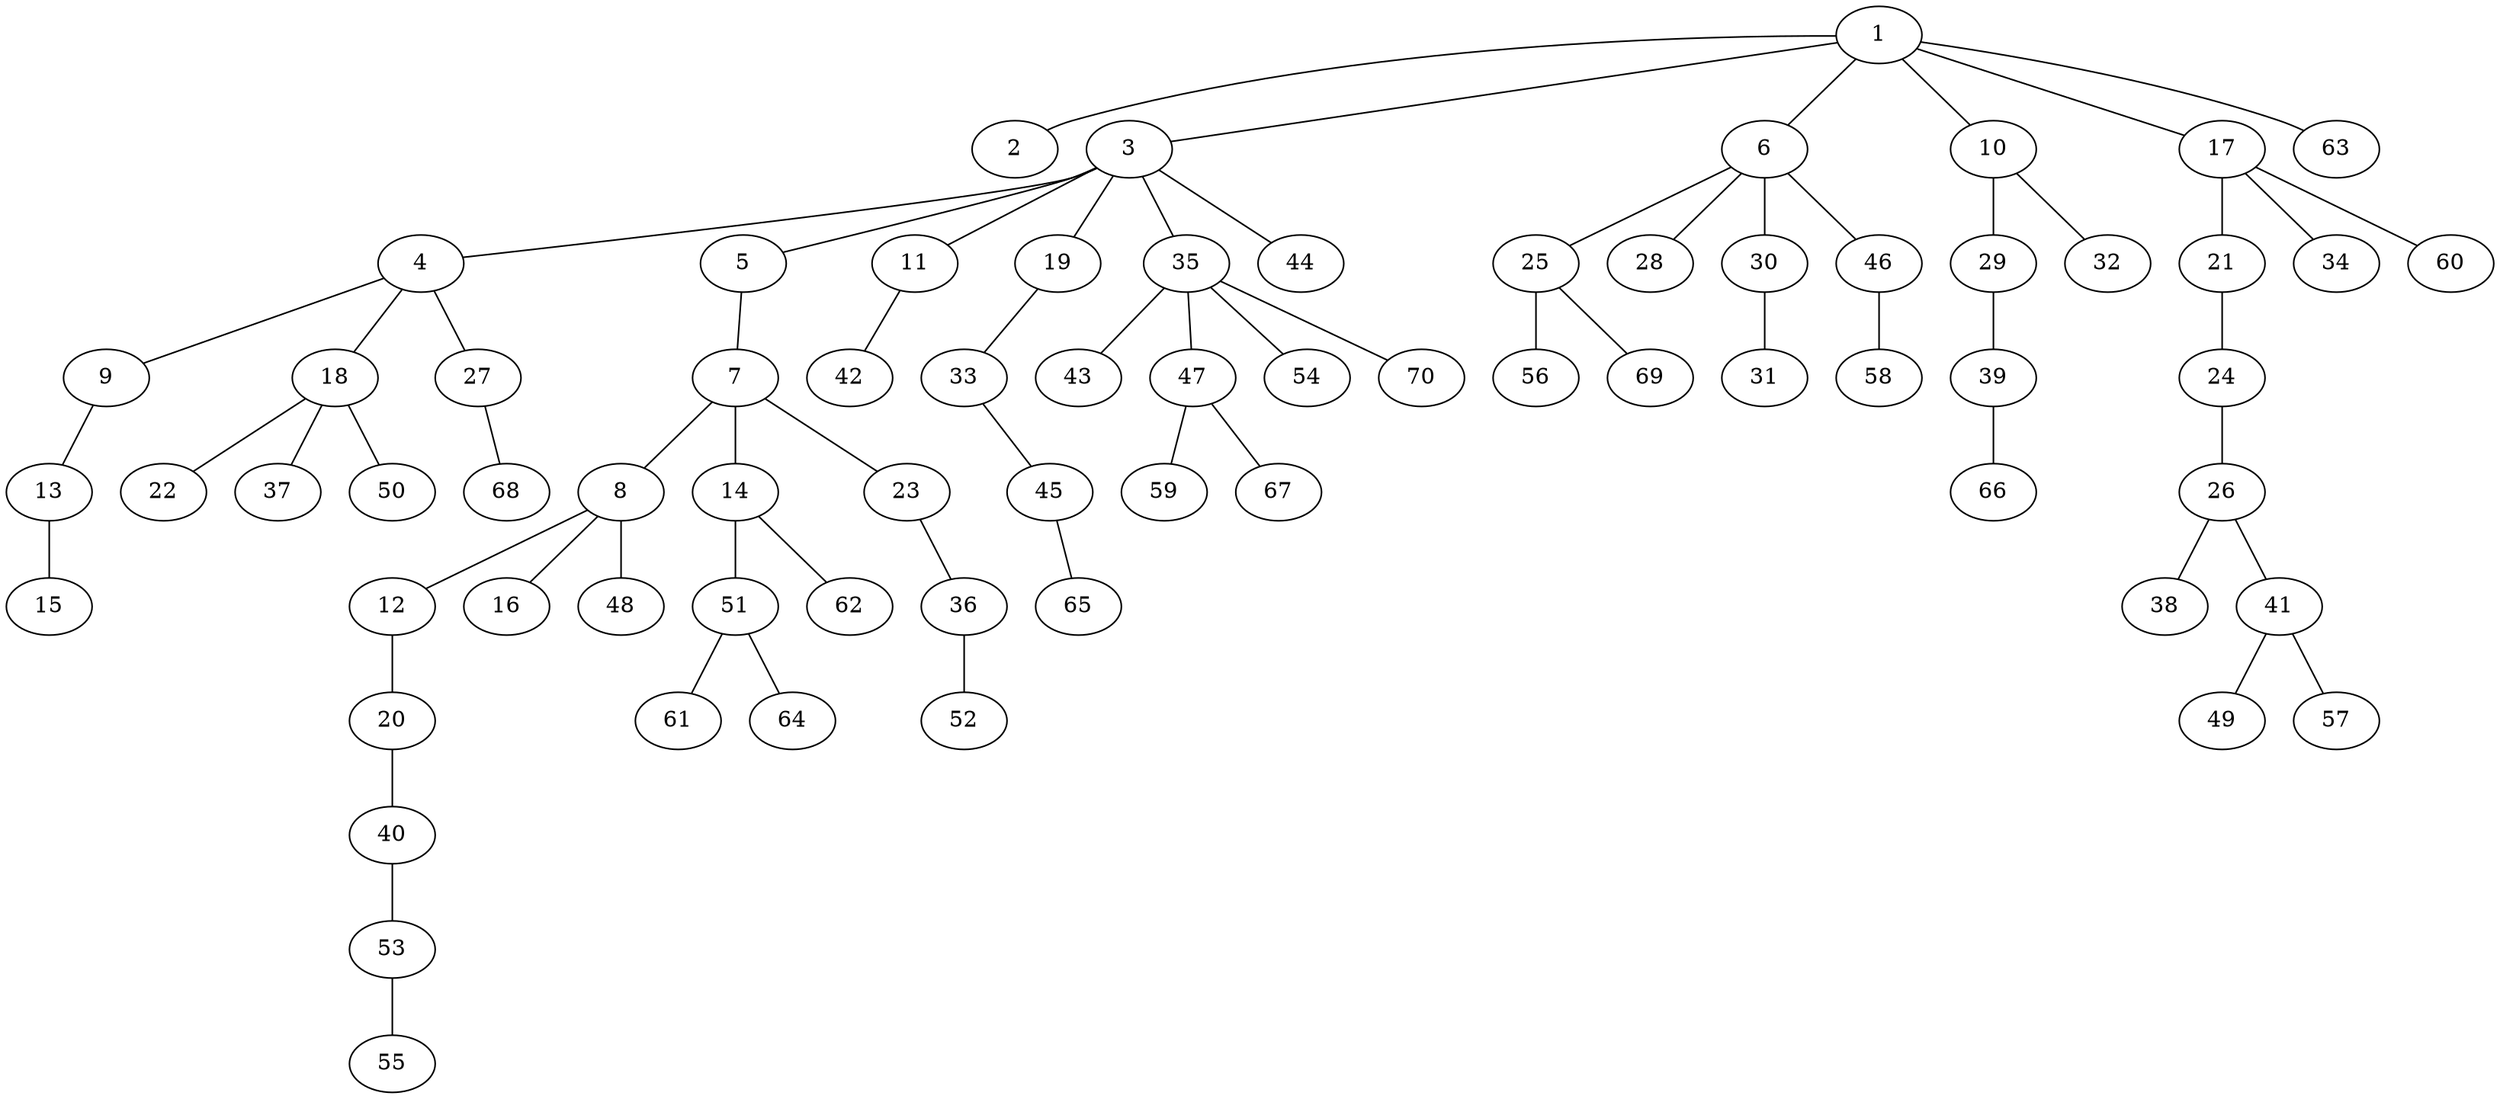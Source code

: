 graph graphname {1--2
1--3
1--6
1--10
1--17
1--63
3--4
3--5
3--11
3--19
3--35
3--44
4--9
4--18
4--27
5--7
6--25
6--28
6--30
6--46
7--8
7--14
7--23
8--12
8--16
8--48
9--13
10--29
10--32
11--42
12--20
13--15
14--51
14--62
17--21
17--34
17--60
18--22
18--37
18--50
19--33
20--40
21--24
23--36
24--26
25--56
25--69
26--38
26--41
27--68
29--39
30--31
33--45
35--43
35--47
35--54
35--70
36--52
39--66
40--53
41--49
41--57
45--65
46--58
47--59
47--67
51--61
51--64
53--55
}